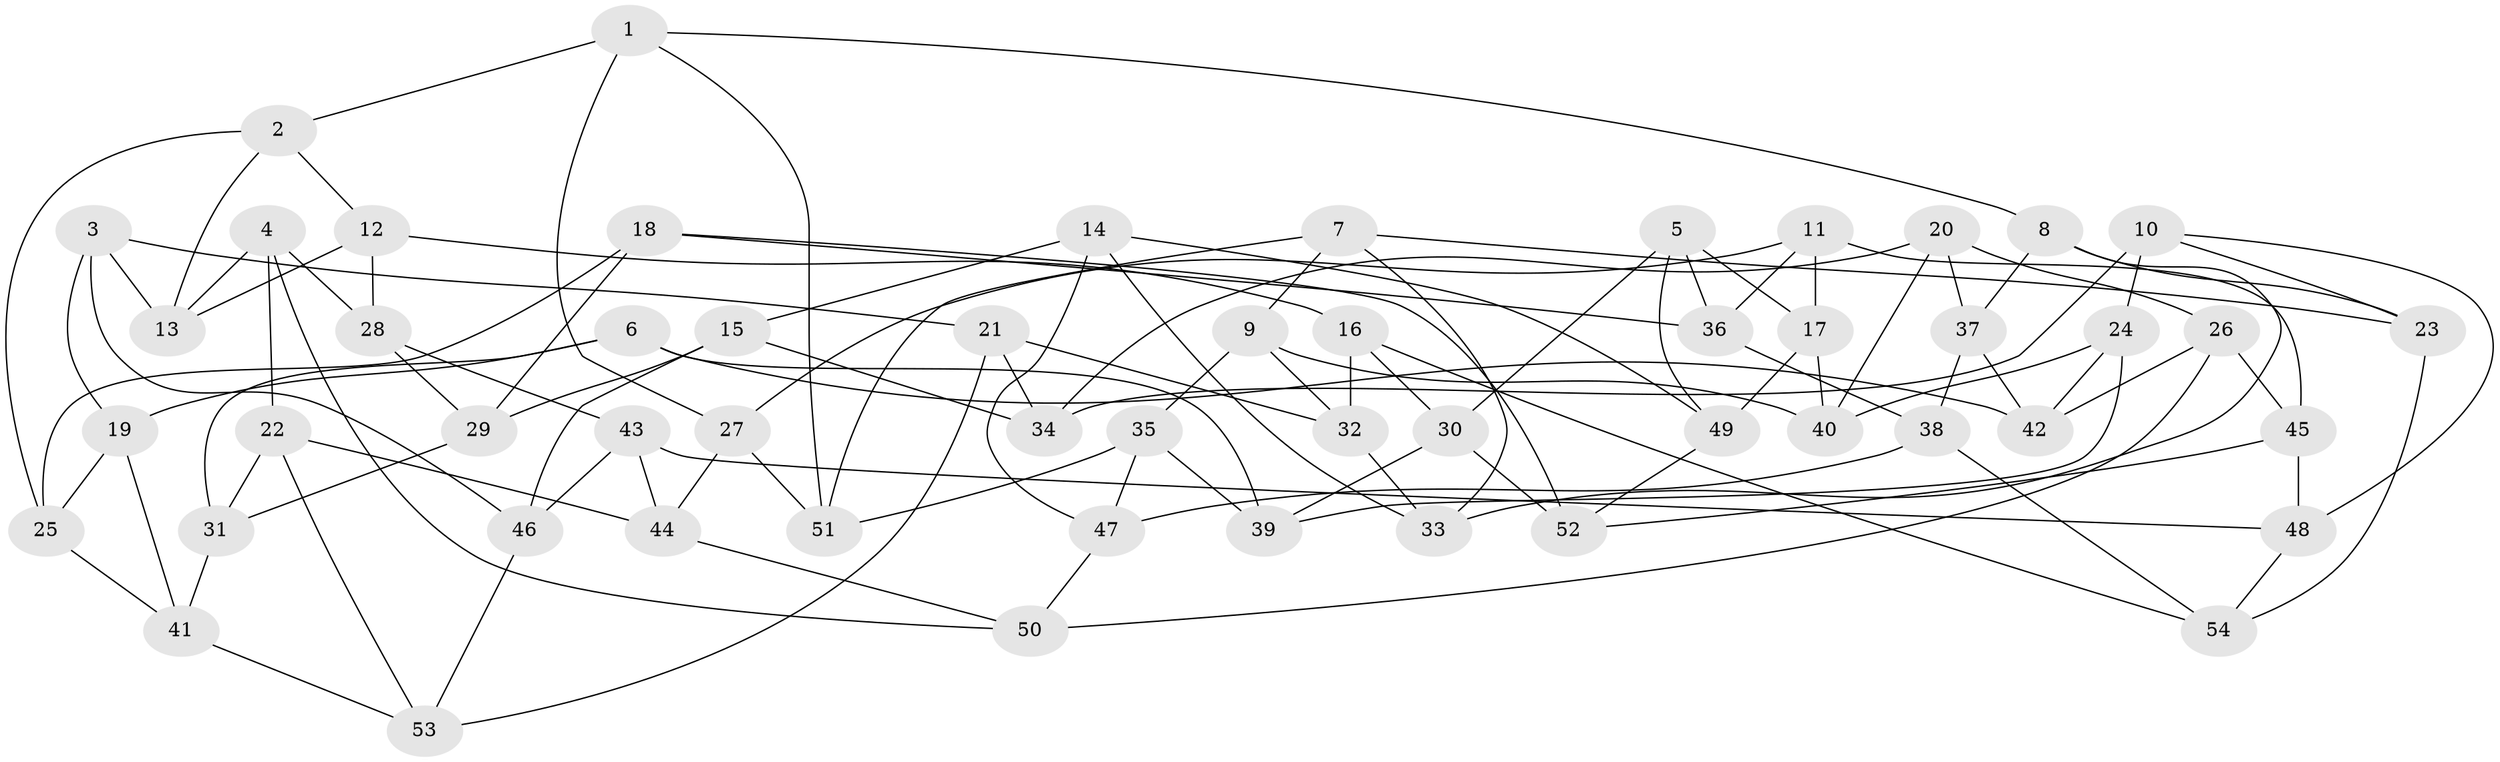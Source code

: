 // Generated by graph-tools (version 1.1) at 2025/26/03/09/25 03:26:53]
// undirected, 54 vertices, 108 edges
graph export_dot {
graph [start="1"]
  node [color=gray90,style=filled];
  1;
  2;
  3;
  4;
  5;
  6;
  7;
  8;
  9;
  10;
  11;
  12;
  13;
  14;
  15;
  16;
  17;
  18;
  19;
  20;
  21;
  22;
  23;
  24;
  25;
  26;
  27;
  28;
  29;
  30;
  31;
  32;
  33;
  34;
  35;
  36;
  37;
  38;
  39;
  40;
  41;
  42;
  43;
  44;
  45;
  46;
  47;
  48;
  49;
  50;
  51;
  52;
  53;
  54;
  1 -- 2;
  1 -- 51;
  1 -- 8;
  1 -- 27;
  2 -- 12;
  2 -- 25;
  2 -- 13;
  3 -- 13;
  3 -- 19;
  3 -- 46;
  3 -- 21;
  4 -- 22;
  4 -- 50;
  4 -- 28;
  4 -- 13;
  5 -- 17;
  5 -- 36;
  5 -- 30;
  5 -- 49;
  6 -- 42;
  6 -- 19;
  6 -- 39;
  6 -- 31;
  7 -- 33;
  7 -- 51;
  7 -- 23;
  7 -- 9;
  8 -- 33;
  8 -- 37;
  8 -- 23;
  9 -- 40;
  9 -- 35;
  9 -- 32;
  10 -- 48;
  10 -- 24;
  10 -- 23;
  10 -- 34;
  11 -- 27;
  11 -- 36;
  11 -- 17;
  11 -- 45;
  12 -- 16;
  12 -- 13;
  12 -- 28;
  14 -- 49;
  14 -- 33;
  14 -- 47;
  14 -- 15;
  15 -- 29;
  15 -- 34;
  15 -- 46;
  16 -- 30;
  16 -- 54;
  16 -- 32;
  17 -- 49;
  17 -- 40;
  18 -- 36;
  18 -- 52;
  18 -- 29;
  18 -- 25;
  19 -- 41;
  19 -- 25;
  20 -- 26;
  20 -- 40;
  20 -- 34;
  20 -- 37;
  21 -- 53;
  21 -- 32;
  21 -- 34;
  22 -- 31;
  22 -- 53;
  22 -- 44;
  23 -- 54;
  24 -- 40;
  24 -- 39;
  24 -- 42;
  25 -- 41;
  26 -- 42;
  26 -- 45;
  26 -- 50;
  27 -- 44;
  27 -- 51;
  28 -- 29;
  28 -- 43;
  29 -- 31;
  30 -- 39;
  30 -- 52;
  31 -- 41;
  32 -- 33;
  35 -- 51;
  35 -- 47;
  35 -- 39;
  36 -- 38;
  37 -- 42;
  37 -- 38;
  38 -- 54;
  38 -- 47;
  41 -- 53;
  43 -- 46;
  43 -- 44;
  43 -- 48;
  44 -- 50;
  45 -- 48;
  45 -- 52;
  46 -- 53;
  47 -- 50;
  48 -- 54;
  49 -- 52;
}
